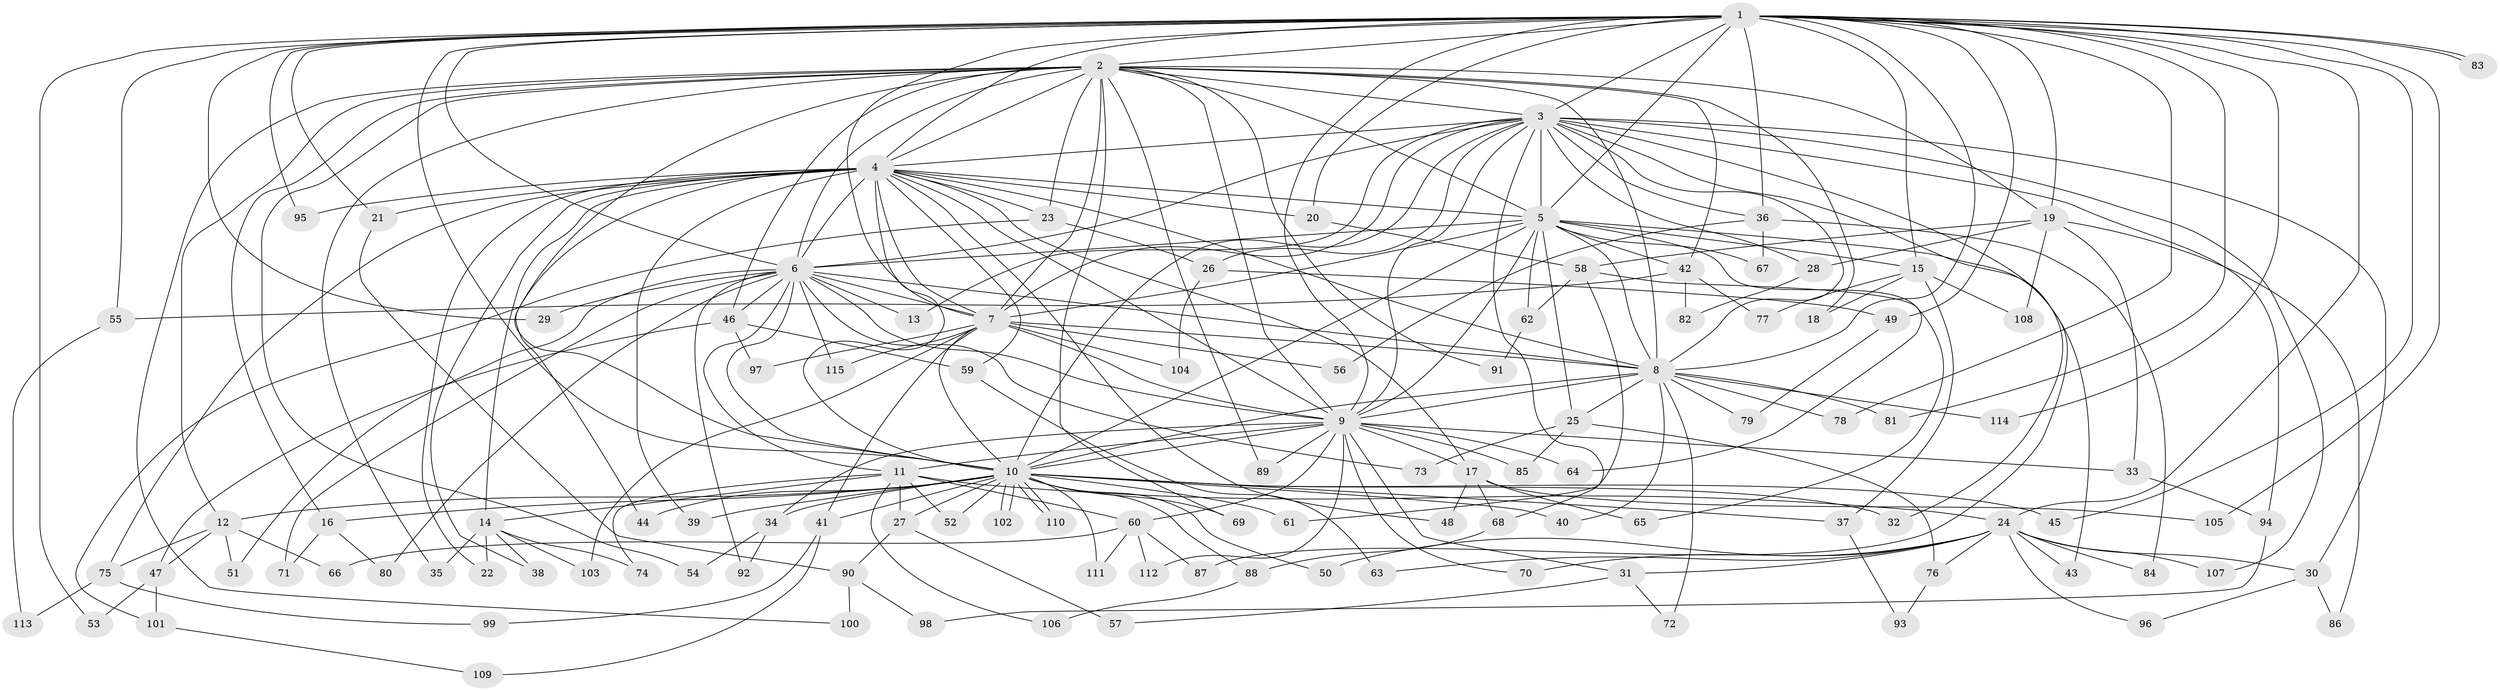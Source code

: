 // Generated by graph-tools (version 1.1) at 2025/44/03/09/25 04:44:12]
// undirected, 115 vertices, 255 edges
graph export_dot {
graph [start="1"]
  node [color=gray90,style=filled];
  1;
  2;
  3;
  4;
  5;
  6;
  7;
  8;
  9;
  10;
  11;
  12;
  13;
  14;
  15;
  16;
  17;
  18;
  19;
  20;
  21;
  22;
  23;
  24;
  25;
  26;
  27;
  28;
  29;
  30;
  31;
  32;
  33;
  34;
  35;
  36;
  37;
  38;
  39;
  40;
  41;
  42;
  43;
  44;
  45;
  46;
  47;
  48;
  49;
  50;
  51;
  52;
  53;
  54;
  55;
  56;
  57;
  58;
  59;
  60;
  61;
  62;
  63;
  64;
  65;
  66;
  67;
  68;
  69;
  70;
  71;
  72;
  73;
  74;
  75;
  76;
  77;
  78;
  79;
  80;
  81;
  82;
  83;
  84;
  85;
  86;
  87;
  88;
  89;
  90;
  91;
  92;
  93;
  94;
  95;
  96;
  97;
  98;
  99;
  100;
  101;
  102;
  103;
  104;
  105;
  106;
  107;
  108;
  109;
  110;
  111;
  112;
  113;
  114;
  115;
  1 -- 2;
  1 -- 3;
  1 -- 4;
  1 -- 5;
  1 -- 6;
  1 -- 7;
  1 -- 8;
  1 -- 9;
  1 -- 10;
  1 -- 15;
  1 -- 19;
  1 -- 20;
  1 -- 21;
  1 -- 24;
  1 -- 29;
  1 -- 36;
  1 -- 45;
  1 -- 49;
  1 -- 53;
  1 -- 55;
  1 -- 78;
  1 -- 81;
  1 -- 83;
  1 -- 83;
  1 -- 95;
  1 -- 105;
  1 -- 114;
  2 -- 3;
  2 -- 4;
  2 -- 5;
  2 -- 6;
  2 -- 7;
  2 -- 8;
  2 -- 9;
  2 -- 10;
  2 -- 12;
  2 -- 16;
  2 -- 18;
  2 -- 19;
  2 -- 23;
  2 -- 35;
  2 -- 42;
  2 -- 46;
  2 -- 54;
  2 -- 69;
  2 -- 89;
  2 -- 91;
  2 -- 100;
  3 -- 4;
  3 -- 5;
  3 -- 6;
  3 -- 7;
  3 -- 8;
  3 -- 9;
  3 -- 10;
  3 -- 13;
  3 -- 26;
  3 -- 28;
  3 -- 30;
  3 -- 32;
  3 -- 36;
  3 -- 68;
  3 -- 87;
  3 -- 94;
  3 -- 107;
  4 -- 5;
  4 -- 6;
  4 -- 7;
  4 -- 8;
  4 -- 9;
  4 -- 10;
  4 -- 14;
  4 -- 17;
  4 -- 20;
  4 -- 21;
  4 -- 22;
  4 -- 23;
  4 -- 38;
  4 -- 39;
  4 -- 44;
  4 -- 48;
  4 -- 59;
  4 -- 75;
  4 -- 95;
  5 -- 6;
  5 -- 7;
  5 -- 8;
  5 -- 9;
  5 -- 10;
  5 -- 15;
  5 -- 25;
  5 -- 42;
  5 -- 43;
  5 -- 62;
  5 -- 64;
  5 -- 67;
  6 -- 7;
  6 -- 8;
  6 -- 9;
  6 -- 10;
  6 -- 11;
  6 -- 13;
  6 -- 29;
  6 -- 46;
  6 -- 51;
  6 -- 71;
  6 -- 73;
  6 -- 80;
  6 -- 92;
  6 -- 115;
  7 -- 8;
  7 -- 9;
  7 -- 10;
  7 -- 41;
  7 -- 56;
  7 -- 97;
  7 -- 103;
  7 -- 104;
  7 -- 115;
  8 -- 9;
  8 -- 10;
  8 -- 25;
  8 -- 40;
  8 -- 72;
  8 -- 78;
  8 -- 79;
  8 -- 81;
  8 -- 114;
  9 -- 10;
  9 -- 11;
  9 -- 17;
  9 -- 31;
  9 -- 33;
  9 -- 34;
  9 -- 60;
  9 -- 64;
  9 -- 70;
  9 -- 85;
  9 -- 89;
  9 -- 112;
  10 -- 12;
  10 -- 16;
  10 -- 27;
  10 -- 32;
  10 -- 34;
  10 -- 37;
  10 -- 39;
  10 -- 40;
  10 -- 41;
  10 -- 44;
  10 -- 45;
  10 -- 50;
  10 -- 52;
  10 -- 61;
  10 -- 69;
  10 -- 88;
  10 -- 102;
  10 -- 102;
  10 -- 110;
  10 -- 110;
  10 -- 111;
  11 -- 14;
  11 -- 24;
  11 -- 27;
  11 -- 52;
  11 -- 60;
  11 -- 74;
  11 -- 106;
  12 -- 47;
  12 -- 51;
  12 -- 66;
  12 -- 75;
  14 -- 22;
  14 -- 35;
  14 -- 38;
  14 -- 74;
  14 -- 103;
  15 -- 18;
  15 -- 37;
  15 -- 77;
  15 -- 108;
  16 -- 71;
  16 -- 80;
  17 -- 48;
  17 -- 65;
  17 -- 68;
  17 -- 105;
  19 -- 28;
  19 -- 33;
  19 -- 58;
  19 -- 86;
  19 -- 108;
  20 -- 58;
  21 -- 90;
  23 -- 26;
  23 -- 101;
  24 -- 30;
  24 -- 31;
  24 -- 43;
  24 -- 50;
  24 -- 63;
  24 -- 70;
  24 -- 76;
  24 -- 84;
  24 -- 96;
  24 -- 107;
  25 -- 73;
  25 -- 76;
  25 -- 85;
  26 -- 49;
  26 -- 104;
  27 -- 57;
  27 -- 90;
  28 -- 82;
  30 -- 86;
  30 -- 96;
  31 -- 57;
  31 -- 72;
  33 -- 94;
  34 -- 54;
  34 -- 92;
  36 -- 56;
  36 -- 67;
  36 -- 84;
  37 -- 93;
  41 -- 99;
  41 -- 109;
  42 -- 55;
  42 -- 77;
  42 -- 82;
  46 -- 47;
  46 -- 59;
  46 -- 97;
  47 -- 53;
  47 -- 101;
  49 -- 79;
  55 -- 113;
  58 -- 61;
  58 -- 62;
  58 -- 65;
  59 -- 63;
  60 -- 66;
  60 -- 87;
  60 -- 111;
  60 -- 112;
  62 -- 91;
  68 -- 88;
  75 -- 99;
  75 -- 113;
  76 -- 93;
  88 -- 106;
  90 -- 98;
  90 -- 100;
  94 -- 98;
  101 -- 109;
}

